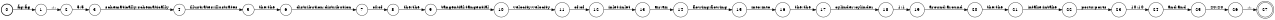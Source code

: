 digraph FST {
rankdir = LR;
size = "8.5,11";
label = "";
center = 1;
orientation = Portrait;
ranksep = "0.4";
nodesep = "0.25";
0 [label = "0", shape = circle, style = bold, fontsize = 14]
	0 -> 1 [label = "fig:fig", fontsize = 14];
1 [label = "1", shape = circle, style = solid, fontsize = 14]
	1 -> 2 [label = ".:.", fontsize = 14];
2 [label = "2", shape = circle, style = solid, fontsize = 14]
	2 -> 3 [label = "5:5", fontsize = 14];
3 [label = "3", shape = circle, style = solid, fontsize = 14]
	3 -> 4 [label = "schematically:schematically", fontsize = 14];
4 [label = "4", shape = circle, style = solid, fontsize = 14]
	4 -> 5 [label = "illustrates:illustrates", fontsize = 14];
5 [label = "5", shape = circle, style = solid, fontsize = 14]
	5 -> 6 [label = "the:the", fontsize = 14];
6 [label = "6", shape = circle, style = solid, fontsize = 14]
	6 -> 7 [label = "distribution:distribution", fontsize = 14];
7 [label = "7", shape = circle, style = solid, fontsize = 14]
	7 -> 8 [label = "of:of", fontsize = 14];
8 [label = "8", shape = circle, style = solid, fontsize = 14]
	8 -> 9 [label = "the:the", fontsize = 14];
9 [label = "9", shape = circle, style = solid, fontsize = 14]
	9 -> 10 [label = "tangential:tangential", fontsize = 14];
10 [label = "10", shape = circle, style = solid, fontsize = 14]
	10 -> 11 [label = "velocity:velocity", fontsize = 14];
11 [label = "11", shape = circle, style = solid, fontsize = 14]
	11 -> 12 [label = "of:of", fontsize = 14];
12 [label = "12", shape = circle, style = solid, fontsize = 14]
	12 -> 13 [label = "inlet:inlet", fontsize = 14];
13 [label = "13", shape = circle, style = solid, fontsize = 14]
	13 -> 14 [label = "air:air", fontsize = 14];
14 [label = "14", shape = circle, style = solid, fontsize = 14]
	14 -> 15 [label = "flowing:flowing", fontsize = 14];
15 [label = "15", shape = circle, style = solid, fontsize = 14]
	15 -> 16 [label = "into:into", fontsize = 14];
16 [label = "16", shape = circle, style = solid, fontsize = 14]
	16 -> 17 [label = "the:the", fontsize = 14];
17 [label = "17", shape = circle, style = solid, fontsize = 14]
	17 -> 18 [label = "cylinder:cylinder", fontsize = 14];
18 [label = "18", shape = circle, style = solid, fontsize = 14]
	18 -> 19 [label = "1:1", fontsize = 14];
19 [label = "19", shape = circle, style = solid, fontsize = 14]
	19 -> 20 [label = "around:around", fontsize = 14];
20 [label = "20", shape = circle, style = solid, fontsize = 14]
	20 -> 21 [label = "the:the", fontsize = 14];
21 [label = "21", shape = circle, style = solid, fontsize = 14]
	21 -> 22 [label = "intake:intake", fontsize = 14];
22 [label = "22", shape = circle, style = solid, fontsize = 14]
	22 -> 23 [label = "ports:ports", fontsize = 14];
23 [label = "23", shape = circle, style = solid, fontsize = 14]
	23 -> 24 [label = "10:10", fontsize = 14];
24 [label = "24", shape = circle, style = solid, fontsize = 14]
	24 -> 25 [label = "and:and", fontsize = 14];
25 [label = "25", shape = circle, style = solid, fontsize = 14]
	25 -> 26 [label = "20:20", fontsize = 14];
26 [label = "26", shape = circle, style = solid, fontsize = 14]
	26 -> 27 [label = ".:.", fontsize = 14];
27 [label = "27", shape = doublecircle, style = solid, fontsize = 14]
}
